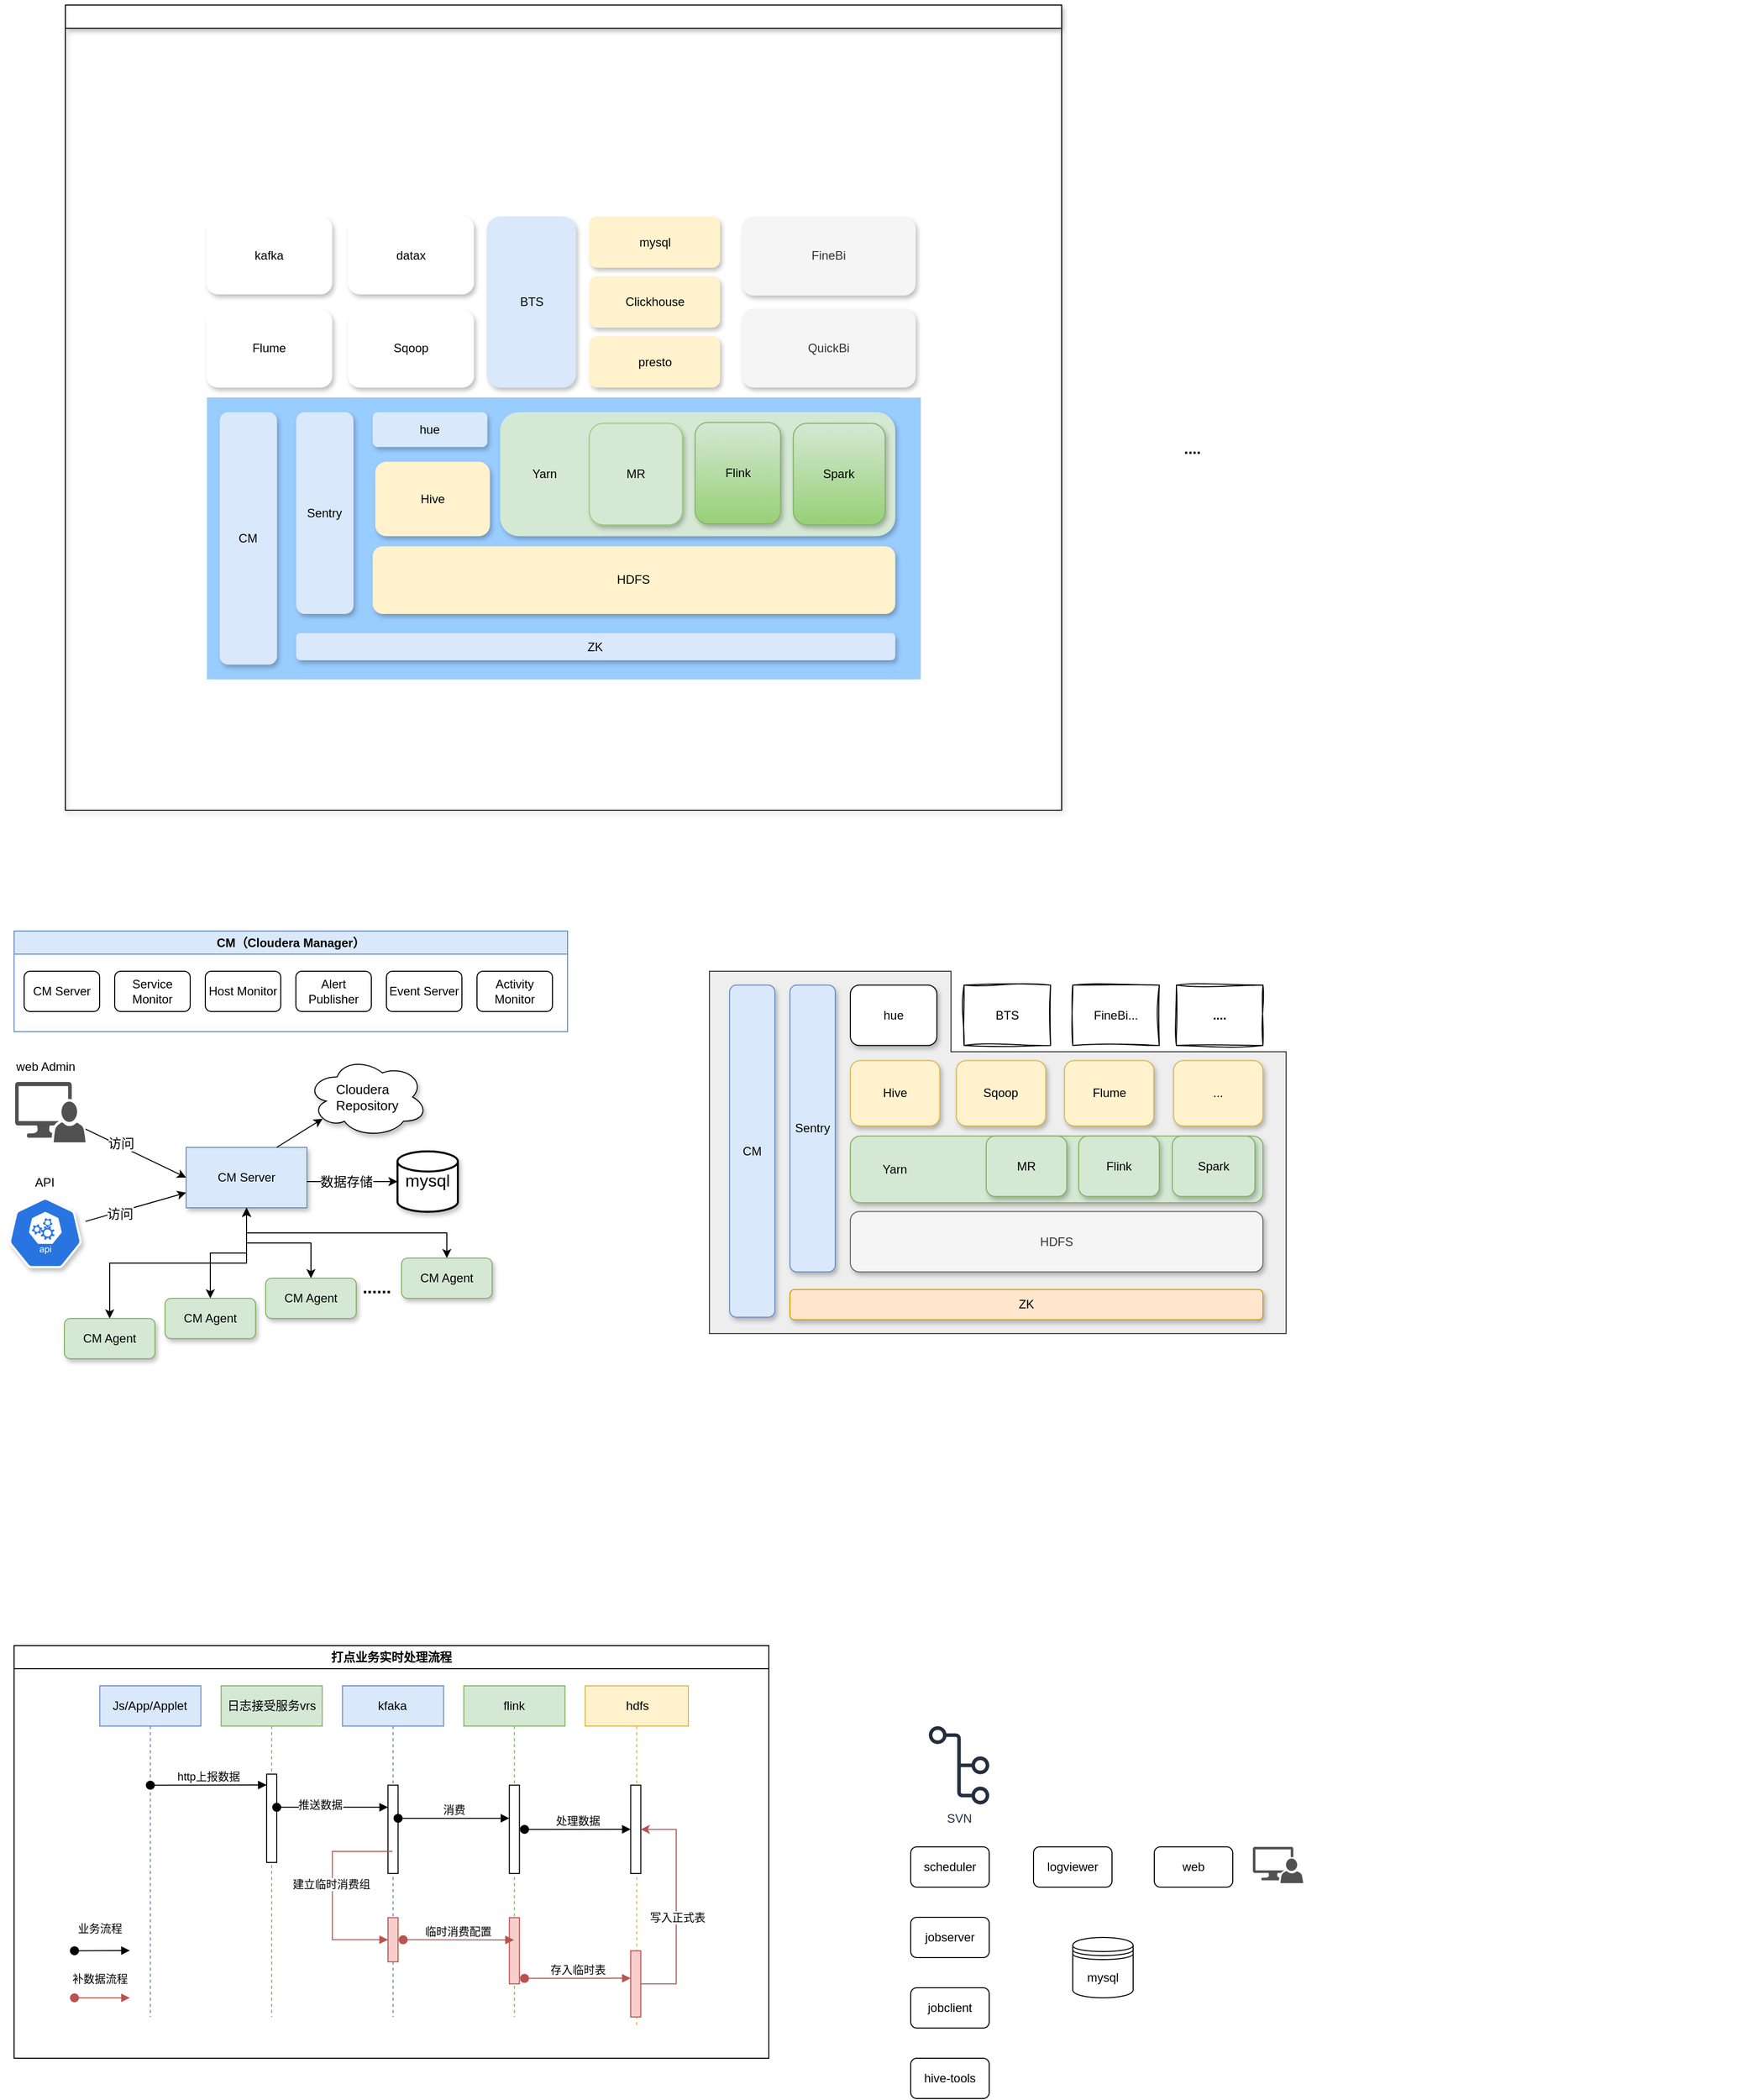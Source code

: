 <mxfile version="21.6.2" type="github">
  <diagram name="第 1 页" id="7sCevdrtHykGbMQd64Wu">
    <mxGraphModel dx="1434" dy="1933" grid="1" gridSize="10" guides="1" tooltips="1" connect="1" arrows="1" fold="1" page="1" pageScale="1" pageWidth="827" pageHeight="1169" math="0" shadow="0">
      <root>
        <mxCell id="0" />
        <mxCell id="1" parent="0" />
        <mxCell id="NV6ZSWicAysK0ckqMzMt-2" value="" style="group;fillColor=#ffffff;strokeColor=none;container=0;" vertex="1" connectable="0" parent="1">
          <mxGeometry x="1180" y="-80" width="670" height="429.75" as="geometry" />
        </mxCell>
        <mxCell id="nq0uSwo0KlABFsjxiqTN-38" value="" style="group" parent="1" connectable="0" vertex="1">
          <mxGeometry x="120" y="450" width="759" height="1120" as="geometry" />
        </mxCell>
        <mxCell id="LgYFPJW4wqwrd6ntm6W2-14" value="CM（Cloudera Manager）" style="swimlane;whiteSpace=wrap;html=1;fillColor=#dae8fc;strokeColor=#6c8ebf;glass=0;shadow=0;" parent="nq0uSwo0KlABFsjxiqTN-38" vertex="1">
          <mxGeometry x="9" width="550" height="100" as="geometry">
            <mxRectangle x="9" width="190" height="30" as="alternateBounds" />
          </mxGeometry>
        </mxCell>
        <mxCell id="LgYFPJW4wqwrd6ntm6W2-12" value="CM Server" style="rounded=1;whiteSpace=wrap;html=1;" parent="LgYFPJW4wqwrd6ntm6W2-14" vertex="1">
          <mxGeometry x="10" y="40" width="75" height="40" as="geometry" />
        </mxCell>
        <mxCell id="LgYFPJW4wqwrd6ntm6W2-10" value="Service Monitor" style="rounded=1;whiteSpace=wrap;html=1;" parent="LgYFPJW4wqwrd6ntm6W2-14" vertex="1">
          <mxGeometry x="100" y="40" width="75" height="40" as="geometry" />
        </mxCell>
        <mxCell id="LgYFPJW4wqwrd6ntm6W2-9" value="Host Monitor" style="rounded=1;whiteSpace=wrap;html=1;" parent="LgYFPJW4wqwrd6ntm6W2-14" vertex="1">
          <mxGeometry x="190" y="40" width="75" height="40" as="geometry" />
        </mxCell>
        <mxCell id="LgYFPJW4wqwrd6ntm6W2-7" value="Alert Publisher" style="rounded=1;whiteSpace=wrap;html=1;" parent="LgYFPJW4wqwrd6ntm6W2-14" vertex="1">
          <mxGeometry x="280" y="40" width="75" height="40" as="geometry" />
        </mxCell>
        <mxCell id="LgYFPJW4wqwrd6ntm6W2-8" value="Event Server" style="rounded=1;whiteSpace=wrap;html=1;" parent="LgYFPJW4wqwrd6ntm6W2-14" vertex="1">
          <mxGeometry x="370" y="40" width="75" height="40" as="geometry" />
        </mxCell>
        <mxCell id="LgYFPJW4wqwrd6ntm6W2-5" value="Activity Monitor" style="rounded=1;whiteSpace=wrap;html=1;" parent="LgYFPJW4wqwrd6ntm6W2-14" vertex="1">
          <mxGeometry x="460" y="40" width="75" height="40" as="geometry" />
        </mxCell>
        <mxCell id="nq0uSwo0KlABFsjxiqTN-1" value="CM Server" style="rounded=0;whiteSpace=wrap;html=1;shadow=1;sketch=0;fillColor=#dae8fc;strokeColor=#6c8ebf;" parent="nq0uSwo0KlABFsjxiqTN-38" vertex="1">
          <mxGeometry x="180" y="215" width="120" height="60" as="geometry" />
        </mxCell>
        <mxCell id="nq0uSwo0KlABFsjxiqTN-17" style="edgeStyle=elbowEdgeStyle;rounded=0;orthogonalLoop=1;jettySize=auto;html=1;entryX=0.5;entryY=1;entryDx=0;entryDy=0;fontFamily=Helvetica;fontSize=17;startArrow=classic;startFill=1;elbow=vertical;" parent="nq0uSwo0KlABFsjxiqTN-38" source="nq0uSwo0KlABFsjxiqTN-2" target="nq0uSwo0KlABFsjxiqTN-1" edge="1">
          <mxGeometry relative="1" as="geometry" />
        </mxCell>
        <mxCell id="nq0uSwo0KlABFsjxiqTN-2" value="CM Agent" style="rounded=1;whiteSpace=wrap;html=1;shadow=1;sketch=0;fillColor=#d5e8d4;strokeColor=#82b366;" parent="nq0uSwo0KlABFsjxiqTN-38" vertex="1">
          <mxGeometry x="59" y="385" width="90" height="40" as="geometry" />
        </mxCell>
        <mxCell id="nq0uSwo0KlABFsjxiqTN-7" value="" style="group" parent="nq0uSwo0KlABFsjxiqTN-38" connectable="0" vertex="1">
          <mxGeometry y="120" width="80" height="90" as="geometry" />
        </mxCell>
        <mxCell id="nq0uSwo0KlABFsjxiqTN-3" value="" style="sketch=0;pointerEvents=1;shadow=0;dashed=0;html=1;strokeColor=none;labelPosition=center;verticalLabelPosition=bottom;verticalAlign=top;align=center;fillColor=#515151;shape=mxgraph.mscae.system_center.admin_console;movable=1;resizable=1;rotatable=1;deletable=1;editable=1;connectable=1;" parent="nq0uSwo0KlABFsjxiqTN-7" vertex="1">
          <mxGeometry x="10" y="30" width="70" height="60" as="geometry" />
        </mxCell>
        <mxCell id="nq0uSwo0KlABFsjxiqTN-4" value="web Admin" style="text;html=1;align=center;verticalAlign=middle;resizable=1;points=[];autosize=1;strokeColor=none;fillColor=none;movable=1;rotatable=1;deletable=1;editable=1;connectable=1;" parent="nq0uSwo0KlABFsjxiqTN-7" vertex="1">
          <mxGeometry width="80" height="30" as="geometry" />
        </mxCell>
        <mxCell id="nq0uSwo0KlABFsjxiqTN-8" value="" style="group" parent="nq0uSwo0KlABFsjxiqTN-38" connectable="0" vertex="1">
          <mxGeometry y="235" width="80" height="100" as="geometry" />
        </mxCell>
        <mxCell id="nq0uSwo0KlABFsjxiqTN-5" value="" style="sketch=0;html=1;dashed=0;whitespace=wrap;fillColor=#2875E2;strokeColor=#ffffff;points=[[0.005,0.63,0],[0.1,0.2,0],[0.9,0.2,0],[0.5,0,0],[0.995,0.63,0],[0.72,0.99,0],[0.5,1,0],[0.28,0.99,0]];verticalLabelPosition=bottom;align=center;verticalAlign=top;shape=mxgraph.kubernetes.icon;prIcon=api;shadow=1;" parent="nq0uSwo0KlABFsjxiqTN-8" vertex="1">
          <mxGeometry y="30" width="80" height="70" as="geometry" />
        </mxCell>
        <mxCell id="nq0uSwo0KlABFsjxiqTN-6" value="API" style="text;html=1;align=center;verticalAlign=middle;resizable=0;points=[];autosize=1;strokeColor=none;fillColor=none;" parent="nq0uSwo0KlABFsjxiqTN-8" vertex="1">
          <mxGeometry x="19" width="40" height="30" as="geometry" />
        </mxCell>
        <mxCell id="nq0uSwo0KlABFsjxiqTN-9" style="rounded=0;orthogonalLoop=1;jettySize=auto;html=1;entryX=0;entryY=0.5;entryDx=0;entryDy=0;" parent="nq0uSwo0KlABFsjxiqTN-38" source="nq0uSwo0KlABFsjxiqTN-3" target="nq0uSwo0KlABFsjxiqTN-1" edge="1">
          <mxGeometry relative="1" as="geometry" />
        </mxCell>
        <mxCell id="nq0uSwo0KlABFsjxiqTN-29" value="访问" style="edgeLabel;html=1;align=center;verticalAlign=middle;resizable=0;points=[];fontSize=13;fontFamily=Helvetica;" parent="nq0uSwo0KlABFsjxiqTN-9" connectable="0" vertex="1">
          <mxGeometry x="-0.321" y="2" relative="1" as="geometry">
            <mxPoint y="-1" as="offset" />
          </mxGeometry>
        </mxCell>
        <mxCell id="nq0uSwo0KlABFsjxiqTN-11" style="edgeStyle=none;rounded=0;orthogonalLoop=1;jettySize=auto;html=1;entryX=0;entryY=0.75;entryDx=0;entryDy=0;" parent="nq0uSwo0KlABFsjxiqTN-38" source="nq0uSwo0KlABFsjxiqTN-5" target="nq0uSwo0KlABFsjxiqTN-1" edge="1">
          <mxGeometry relative="1" as="geometry" />
        </mxCell>
        <mxCell id="nq0uSwo0KlABFsjxiqTN-30" value="访问" style="edgeLabel;html=1;align=center;verticalAlign=middle;resizable=0;points=[];fontSize=13;fontFamily=Helvetica;" parent="nq0uSwo0KlABFsjxiqTN-11" connectable="0" vertex="1">
          <mxGeometry x="-0.331" y="-2" relative="1" as="geometry">
            <mxPoint as="offset" />
          </mxGeometry>
        </mxCell>
        <mxCell id="nq0uSwo0KlABFsjxiqTN-22" style="edgeStyle=elbowEdgeStyle;rounded=0;orthogonalLoop=1;jettySize=auto;elbow=vertical;html=1;fontFamily=Helvetica;fontSize=17;startArrow=classic;startFill=1;" parent="nq0uSwo0KlABFsjxiqTN-38" source="nq0uSwo0KlABFsjxiqTN-12" target="nq0uSwo0KlABFsjxiqTN-1" edge="1">
          <mxGeometry relative="1" as="geometry" />
        </mxCell>
        <mxCell id="nq0uSwo0KlABFsjxiqTN-12" value="CM Agent" style="rounded=1;whiteSpace=wrap;html=1;shadow=1;sketch=0;fillColor=#d5e8d4;strokeColor=#82b366;" parent="nq0uSwo0KlABFsjxiqTN-38" vertex="1">
          <mxGeometry x="259" y="345" width="90" height="40" as="geometry" />
        </mxCell>
        <mxCell id="nq0uSwo0KlABFsjxiqTN-21" style="edgeStyle=elbowEdgeStyle;rounded=0;orthogonalLoop=1;jettySize=auto;elbow=vertical;html=1;entryX=0.5;entryY=1;entryDx=0;entryDy=0;fontFamily=Helvetica;fontSize=17;startArrow=classic;startFill=1;" parent="nq0uSwo0KlABFsjxiqTN-38" source="nq0uSwo0KlABFsjxiqTN-13" target="nq0uSwo0KlABFsjxiqTN-1" edge="1">
          <mxGeometry relative="1" as="geometry" />
        </mxCell>
        <mxCell id="nq0uSwo0KlABFsjxiqTN-13" value="CM Agent" style="rounded=1;whiteSpace=wrap;html=1;shadow=1;sketch=0;fillColor=#d5e8d4;strokeColor=#82b366;" parent="nq0uSwo0KlABFsjxiqTN-38" vertex="1">
          <mxGeometry x="159" y="365" width="90" height="40" as="geometry" />
        </mxCell>
        <mxCell id="nq0uSwo0KlABFsjxiqTN-24" style="edgeStyle=elbowEdgeStyle;rounded=0;orthogonalLoop=1;jettySize=auto;elbow=vertical;html=1;fontFamily=Helvetica;fontSize=17;startArrow=classic;startFill=1;" parent="nq0uSwo0KlABFsjxiqTN-38" source="nq0uSwo0KlABFsjxiqTN-14" target="nq0uSwo0KlABFsjxiqTN-1" edge="1">
          <mxGeometry relative="1" as="geometry" />
        </mxCell>
        <mxCell id="nq0uSwo0KlABFsjxiqTN-14" value="CM Agent" style="rounded=1;whiteSpace=wrap;html=1;shadow=1;sketch=0;fillColor=#d5e8d4;strokeColor=#82b366;" parent="nq0uSwo0KlABFsjxiqTN-38" vertex="1">
          <mxGeometry x="394" y="325" width="90" height="40" as="geometry" />
        </mxCell>
        <mxCell id="nq0uSwo0KlABFsjxiqTN-16" value="......" style="text;html=1;align=center;verticalAlign=middle;resizable=0;points=[];autosize=1;strokeColor=none;fillColor=none;fontStyle=1;fontFamily=Helvetica;fontSize=17;" parent="nq0uSwo0KlABFsjxiqTN-38" vertex="1">
          <mxGeometry x="344" y="340" width="50" height="30" as="geometry" />
        </mxCell>
        <mxCell id="nq0uSwo0KlABFsjxiqTN-25" value="mysql" style="strokeWidth=2;html=1;shape=mxgraph.flowchart.database;whiteSpace=wrap;shadow=1;sketch=0;fontFamily=Helvetica;fontSize=17;" parent="nq0uSwo0KlABFsjxiqTN-38" vertex="1">
          <mxGeometry x="390" y="219" width="60" height="60" as="geometry" />
        </mxCell>
        <mxCell id="nq0uSwo0KlABFsjxiqTN-26" style="edgeStyle=elbowEdgeStyle;rounded=0;orthogonalLoop=1;jettySize=auto;elbow=vertical;html=1;entryX=0;entryY=0.5;entryDx=0;entryDy=0;entryPerimeter=0;fontFamily=Helvetica;fontSize=17;startArrow=none;startFill=0;" parent="nq0uSwo0KlABFsjxiqTN-38" source="nq0uSwo0KlABFsjxiqTN-1" target="nq0uSwo0KlABFsjxiqTN-25" edge="1">
          <mxGeometry relative="1" as="geometry" />
        </mxCell>
        <mxCell id="nq0uSwo0KlABFsjxiqTN-31" value="数据存储" style="edgeLabel;html=1;align=center;verticalAlign=middle;resizable=0;points=[];fontSize=13;fontFamily=Helvetica;" parent="nq0uSwo0KlABFsjxiqTN-26" connectable="0" vertex="1">
          <mxGeometry x="-0.267" relative="1" as="geometry">
            <mxPoint x="6" as="offset" />
          </mxGeometry>
        </mxCell>
        <mxCell id="nq0uSwo0KlABFsjxiqTN-33" value="&lt;div style=&quot;text-align: start;&quot;&gt;Cloudera&lt;/div&gt;&lt;div style=&quot;text-align: start;&quot;&gt;Repository&lt;/div&gt;" style="ellipse;shape=cloud;whiteSpace=wrap;html=1;shadow=1;sketch=0;fontFamily=Helvetica;fontSize=13;" parent="nq0uSwo0KlABFsjxiqTN-38" vertex="1">
          <mxGeometry x="300" y="125" width="120" height="80" as="geometry" />
        </mxCell>
        <mxCell id="nq0uSwo0KlABFsjxiqTN-37" style="edgeStyle=none;rounded=0;orthogonalLoop=1;jettySize=auto;html=1;exitX=0.75;exitY=0;exitDx=0;exitDy=0;entryX=0.13;entryY=0.77;entryDx=0;entryDy=0;entryPerimeter=0;fontFamily=Helvetica;fontSize=13;startArrow=none;startFill=0;elbow=vertical;" parent="nq0uSwo0KlABFsjxiqTN-38" source="nq0uSwo0KlABFsjxiqTN-1" target="nq0uSwo0KlABFsjxiqTN-33" edge="1">
          <mxGeometry relative="1" as="geometry" />
        </mxCell>
        <mxCell id="LgYFPJW4wqwrd6ntm6W2-95" value="打点业务实时处理流程" style="swimlane;whiteSpace=wrap;html=1;" parent="nq0uSwo0KlABFsjxiqTN-38" vertex="1">
          <mxGeometry x="9" y="710" width="750" height="410" as="geometry">
            <mxRectangle x="150" y="1640" width="160" height="30" as="alternateBounds" />
          </mxGeometry>
        </mxCell>
        <mxCell id="LgYFPJW4wqwrd6ntm6W2-93" value="" style="group" parent="LgYFPJW4wqwrd6ntm6W2-95" vertex="1" connectable="0">
          <mxGeometry x="85.147" y="40" width="584.853" height="340" as="geometry" />
        </mxCell>
        <mxCell id="LgYFPJW4wqwrd6ntm6W2-61" value="Js/App/Applet" style="shape=umlLifeline;perimeter=lifelinePerimeter;whiteSpace=wrap;html=1;container=1;dropTarget=0;collapsible=0;recursiveResize=0;outlineConnect=0;portConstraint=eastwest;newEdgeStyle={&quot;edgeStyle&quot;:&quot;elbowEdgeStyle&quot;,&quot;elbow&quot;:&quot;vertical&quot;,&quot;curved&quot;:0,&quot;rounded&quot;:0};fillColor=#dae8fc;strokeColor=#6c8ebf;" parent="LgYFPJW4wqwrd6ntm6W2-93" vertex="1">
          <mxGeometry width="100.49" height="329.032" as="geometry" />
        </mxCell>
        <mxCell id="LgYFPJW4wqwrd6ntm6W2-62" value="日志接受服务vrs" style="shape=umlLifeline;perimeter=lifelinePerimeter;whiteSpace=wrap;html=1;container=1;dropTarget=0;collapsible=0;recursiveResize=0;outlineConnect=0;portConstraint=eastwest;newEdgeStyle={&quot;edgeStyle&quot;:&quot;elbowEdgeStyle&quot;,&quot;elbow&quot;:&quot;vertical&quot;,&quot;curved&quot;:0,&quot;rounded&quot;:0};fillColor=#d5e8d4;strokeColor=#82b366;" parent="LgYFPJW4wqwrd6ntm6W2-93" vertex="1">
          <mxGeometry x="120.588" width="100.49" height="329.032" as="geometry" />
        </mxCell>
        <mxCell id="LgYFPJW4wqwrd6ntm6W2-66" value="" style="html=1;points=[];perimeter=orthogonalPerimeter;outlineConnect=0;targetShapes=umlLifeline;portConstraint=eastwest;newEdgeStyle={&quot;edgeStyle&quot;:&quot;elbowEdgeStyle&quot;,&quot;elbow&quot;:&quot;vertical&quot;,&quot;curved&quot;:0,&quot;rounded&quot;:0};" parent="LgYFPJW4wqwrd6ntm6W2-62" vertex="1">
          <mxGeometry x="45.221" y="87.742" width="10.049" height="87.742" as="geometry" />
        </mxCell>
        <mxCell id="LgYFPJW4wqwrd6ntm6W2-63" value="kfaka" style="shape=umlLifeline;perimeter=lifelinePerimeter;whiteSpace=wrap;html=1;container=1;dropTarget=0;collapsible=0;recursiveResize=0;outlineConnect=0;portConstraint=eastwest;newEdgeStyle={&quot;edgeStyle&quot;:&quot;elbowEdgeStyle&quot;,&quot;elbow&quot;:&quot;vertical&quot;,&quot;curved&quot;:0,&quot;rounded&quot;:0};fillColor=#dae8fc;strokeColor=#6c8ebf;" parent="LgYFPJW4wqwrd6ntm6W2-93" vertex="1">
          <mxGeometry x="241.176" width="100.49" height="329.032" as="geometry" />
        </mxCell>
        <mxCell id="LgYFPJW4wqwrd6ntm6W2-68" value="" style="html=1;points=[];perimeter=orthogonalPerimeter;outlineConnect=0;targetShapes=umlLifeline;portConstraint=eastwest;newEdgeStyle={&quot;edgeStyle&quot;:&quot;elbowEdgeStyle&quot;,&quot;elbow&quot;:&quot;vertical&quot;,&quot;curved&quot;:0,&quot;rounded&quot;:0};" parent="LgYFPJW4wqwrd6ntm6W2-63" vertex="1">
          <mxGeometry x="45.221" y="98.71" width="10.049" height="87.742" as="geometry" />
        </mxCell>
        <mxCell id="LgYFPJW4wqwrd6ntm6W2-77" value="" style="html=1;points=[];perimeter=orthogonalPerimeter;outlineConnect=0;targetShapes=umlLifeline;portConstraint=eastwest;newEdgeStyle={&quot;edgeStyle&quot;:&quot;elbowEdgeStyle&quot;,&quot;elbow&quot;:&quot;vertical&quot;,&quot;curved&quot;:0,&quot;rounded&quot;:0};fillColor=#f8cecc;strokeColor=#b85450;" parent="LgYFPJW4wqwrd6ntm6W2-63" vertex="1">
          <mxGeometry x="45.221" y="230.323" width="10.049" height="43.871" as="geometry" />
        </mxCell>
        <mxCell id="LgYFPJW4wqwrd6ntm6W2-78" value="" style="html=1;align=left;spacingLeft=2;endArrow=block;rounded=0;edgeStyle=orthogonalEdgeStyle;curved=0;rounded=0;fillColor=#f8cecc;strokeColor=#b85450;" parent="LgYFPJW4wqwrd6ntm6W2-63" source="LgYFPJW4wqwrd6ntm6W2-63" target="LgYFPJW4wqwrd6ntm6W2-77" edge="1">
          <mxGeometry relative="1" as="geometry">
            <mxPoint x="50.245" y="208.387" as="sourcePoint" />
            <Array as="points">
              <mxPoint x="-10.049" y="164.516" />
              <mxPoint x="-10.049" y="252.258" />
            </Array>
          </mxGeometry>
        </mxCell>
        <mxCell id="LgYFPJW4wqwrd6ntm6W2-79" value="建立临时消费组" style="edgeLabel;html=1;align=center;verticalAlign=middle;resizable=0;points=[];" parent="LgYFPJW4wqwrd6ntm6W2-78" vertex="1" connectable="0">
          <mxGeometry x="-0.086" y="-2" relative="1" as="geometry">
            <mxPoint as="offset" />
          </mxGeometry>
        </mxCell>
        <mxCell id="LgYFPJW4wqwrd6ntm6W2-64" value="flink" style="shape=umlLifeline;perimeter=lifelinePerimeter;whiteSpace=wrap;html=1;container=1;dropTarget=0;collapsible=0;recursiveResize=0;outlineConnect=0;portConstraint=eastwest;newEdgeStyle={&quot;edgeStyle&quot;:&quot;elbowEdgeStyle&quot;,&quot;elbow&quot;:&quot;vertical&quot;,&quot;curved&quot;:0,&quot;rounded&quot;:0};fillColor=#d5e8d4;strokeColor=#82b366;" parent="LgYFPJW4wqwrd6ntm6W2-93" vertex="1">
          <mxGeometry x="361.765" width="100.49" height="329.032" as="geometry" />
        </mxCell>
        <mxCell id="LgYFPJW4wqwrd6ntm6W2-70" value="" style="html=1;points=[];perimeter=orthogonalPerimeter;outlineConnect=0;targetShapes=umlLifeline;portConstraint=eastwest;newEdgeStyle={&quot;edgeStyle&quot;:&quot;elbowEdgeStyle&quot;,&quot;elbow&quot;:&quot;vertical&quot;,&quot;curved&quot;:0,&quot;rounded&quot;:0};" parent="LgYFPJW4wqwrd6ntm6W2-64" vertex="1">
          <mxGeometry x="45.221" y="98.71" width="10.049" height="87.742" as="geometry" />
        </mxCell>
        <mxCell id="LgYFPJW4wqwrd6ntm6W2-72" value="" style="html=1;points=[];perimeter=orthogonalPerimeter;outlineConnect=0;targetShapes=umlLifeline;portConstraint=eastwest;newEdgeStyle={&quot;edgeStyle&quot;:&quot;elbowEdgeStyle&quot;,&quot;elbow&quot;:&quot;vertical&quot;,&quot;curved&quot;:0,&quot;rounded&quot;:0};fillColor=#f8cecc;strokeColor=#b85450;" parent="LgYFPJW4wqwrd6ntm6W2-64" vertex="1">
          <mxGeometry x="45.221" y="230.323" width="10.049" height="65.806" as="geometry" />
        </mxCell>
        <mxCell id="LgYFPJW4wqwrd6ntm6W2-65" value="hdfs" style="shape=umlLifeline;perimeter=lifelinePerimeter;whiteSpace=wrap;html=1;container=1;dropTarget=0;collapsible=0;recursiveResize=0;outlineConnect=0;portConstraint=eastwest;newEdgeStyle={&quot;edgeStyle&quot;:&quot;elbowEdgeStyle&quot;,&quot;elbow&quot;:&quot;vertical&quot;,&quot;curved&quot;:0,&quot;rounded&quot;:0};fillColor=#fff2cc;strokeColor=#d6b656;" parent="LgYFPJW4wqwrd6ntm6W2-93" vertex="1">
          <mxGeometry x="482.353" width="102.5" height="340" as="geometry" />
        </mxCell>
        <mxCell id="LgYFPJW4wqwrd6ntm6W2-74" value="" style="html=1;points=[];perimeter=orthogonalPerimeter;outlineConnect=0;targetShapes=umlLifeline;portConstraint=eastwest;newEdgeStyle={&quot;edgeStyle&quot;:&quot;elbowEdgeStyle&quot;,&quot;elbow&quot;:&quot;vertical&quot;,&quot;curved&quot;:0,&quot;rounded&quot;:0};" parent="LgYFPJW4wqwrd6ntm6W2-65" vertex="1">
          <mxGeometry x="45.221" y="98.71" width="10.049" height="87.742" as="geometry" />
        </mxCell>
        <mxCell id="LgYFPJW4wqwrd6ntm6W2-86" style="edgeStyle=elbowEdgeStyle;rounded=0;orthogonalLoop=1;jettySize=auto;html=1;fillColor=#f8cecc;strokeColor=#b85450;" parent="LgYFPJW4wqwrd6ntm6W2-65" source="LgYFPJW4wqwrd6ntm6W2-81" target="LgYFPJW4wqwrd6ntm6W2-74" edge="1">
          <mxGeometry relative="1" as="geometry">
            <mxPoint x="140.686" y="263.226" as="targetPoint" />
            <Array as="points">
              <mxPoint x="90.441" y="224.839" />
            </Array>
          </mxGeometry>
        </mxCell>
        <mxCell id="LgYFPJW4wqwrd6ntm6W2-87" value="写入正式表" style="edgeLabel;html=1;align=center;verticalAlign=middle;resizable=0;points=[];" parent="LgYFPJW4wqwrd6ntm6W2-86" vertex="1" connectable="0">
          <mxGeometry x="-0.093" y="-1" relative="1" as="geometry">
            <mxPoint as="offset" />
          </mxGeometry>
        </mxCell>
        <mxCell id="LgYFPJW4wqwrd6ntm6W2-81" value="" style="html=1;points=[];perimeter=orthogonalPerimeter;outlineConnect=0;targetShapes=umlLifeline;portConstraint=eastwest;newEdgeStyle={&quot;edgeStyle&quot;:&quot;elbowEdgeStyle&quot;,&quot;elbow&quot;:&quot;vertical&quot;,&quot;curved&quot;:0,&quot;rounded&quot;:0};fillColor=#f8cecc;strokeColor=#b85450;" parent="LgYFPJW4wqwrd6ntm6W2-65" vertex="1">
          <mxGeometry x="45.221" y="263.226" width="10.049" height="65.806" as="geometry" />
        </mxCell>
        <mxCell id="LgYFPJW4wqwrd6ntm6W2-67" value="http上报数据" style="html=1;verticalAlign=bottom;startArrow=oval;endArrow=block;startSize=8;edgeStyle=elbowEdgeStyle;elbow=vertical;curved=0;rounded=0;" parent="LgYFPJW4wqwrd6ntm6W2-93" target="LgYFPJW4wqwrd6ntm6W2-66" edge="1">
          <mxGeometry relative="1" as="geometry">
            <mxPoint x="50.245" y="98.71" as="sourcePoint" />
          </mxGeometry>
        </mxCell>
        <mxCell id="LgYFPJW4wqwrd6ntm6W2-69" value="" style="html=1;verticalAlign=bottom;startArrow=oval;endArrow=block;startSize=8;edgeStyle=elbowEdgeStyle;elbow=vertical;curved=0;rounded=0;" parent="LgYFPJW4wqwrd6ntm6W2-93" source="LgYFPJW4wqwrd6ntm6W2-66" target="LgYFPJW4wqwrd6ntm6W2-68" edge="1">
          <mxGeometry relative="1" as="geometry">
            <mxPoint x="189.926" y="131.613" as="sourcePoint" />
            <Array as="points">
              <mxPoint x="190.931" y="120.645" />
            </Array>
          </mxGeometry>
        </mxCell>
        <mxCell id="LgYFPJW4wqwrd6ntm6W2-76" value="推送数据" style="edgeLabel;html=1;align=center;verticalAlign=middle;resizable=0;points=[];" parent="LgYFPJW4wqwrd6ntm6W2-69" vertex="1" connectable="0">
          <mxGeometry x="-0.218" y="3" relative="1" as="geometry">
            <mxPoint as="offset" />
          </mxGeometry>
        </mxCell>
        <mxCell id="LgYFPJW4wqwrd6ntm6W2-71" value="消费" style="html=1;verticalAlign=bottom;startArrow=oval;endArrow=block;startSize=8;edgeStyle=elbowEdgeStyle;elbow=vertical;curved=0;rounded=0;" parent="LgYFPJW4wqwrd6ntm6W2-93" source="LgYFPJW4wqwrd6ntm6W2-68" target="LgYFPJW4wqwrd6ntm6W2-70" edge="1">
          <mxGeometry relative="1" as="geometry">
            <mxPoint x="311.52" y="197.419" as="sourcePoint" />
            <Array as="points">
              <mxPoint x="331.618" y="131.613" />
              <mxPoint x="311.52" y="131.613" />
              <mxPoint x="311.52" y="142.581" />
              <mxPoint x="331.618" y="131.613" />
              <mxPoint x="321.569" y="142.581" />
              <mxPoint x="301.471" y="197.419" />
            </Array>
          </mxGeometry>
        </mxCell>
        <mxCell id="LgYFPJW4wqwrd6ntm6W2-75" value="处理数据" style="html=1;verticalAlign=bottom;startArrow=oval;endArrow=block;startSize=8;edgeStyle=elbowEdgeStyle;elbow=vertical;curved=0;rounded=0;" parent="LgYFPJW4wqwrd6ntm6W2-93" target="LgYFPJW4wqwrd6ntm6W2-74" edge="1">
          <mxGeometry relative="1" as="geometry">
            <mxPoint x="422.059" y="142.581" as="sourcePoint" />
          </mxGeometry>
        </mxCell>
        <mxCell id="LgYFPJW4wqwrd6ntm6W2-80" value="临时消费配置" style="html=1;verticalAlign=bottom;startArrow=oval;startFill=1;endArrow=block;startSize=8;edgeStyle=elbowEdgeStyle;elbow=vertical;curved=0;rounded=0;fillColor=#f8cecc;strokeColor=#b85450;" parent="LgYFPJW4wqwrd6ntm6W2-93" target="LgYFPJW4wqwrd6ntm6W2-64" edge="1">
          <mxGeometry width="60" relative="1" as="geometry">
            <mxPoint x="301.471" y="252.258" as="sourcePoint" />
            <mxPoint x="361.765" y="252.258" as="targetPoint" />
          </mxGeometry>
        </mxCell>
        <mxCell id="LgYFPJW4wqwrd6ntm6W2-82" value="存入临时表" style="html=1;verticalAlign=bottom;startArrow=oval;endArrow=block;startSize=8;edgeStyle=elbowEdgeStyle;elbow=vertical;curved=0;rounded=0;fillColor=#f8cecc;strokeColor=#b85450;" parent="LgYFPJW4wqwrd6ntm6W2-93" target="LgYFPJW4wqwrd6ntm6W2-81" edge="1">
          <mxGeometry relative="1" as="geometry">
            <mxPoint x="422.059" y="290.645" as="sourcePoint" />
          </mxGeometry>
        </mxCell>
        <mxCell id="LgYFPJW4wqwrd6ntm6W2-109" value="" style="group" parent="LgYFPJW4wqwrd6ntm6W2-95" vertex="1" connectable="0">
          <mxGeometry x="60" y="303" width="55" height="47" as="geometry" />
        </mxCell>
        <mxCell id="LgYFPJW4wqwrd6ntm6W2-88" value="业务流程" style="html=1;verticalAlign=bottom;startArrow=oval;startFill=1;endArrow=block;startSize=8;edgeStyle=elbowEdgeStyle;elbow=vertical;curved=0;rounded=0;" parent="LgYFPJW4wqwrd6ntm6W2-109" edge="1">
          <mxGeometry x="-0.071" y="13" width="60" relative="1" as="geometry">
            <mxPoint y="0.226" as="sourcePoint" />
            <mxPoint x="55" as="targetPoint" />
            <mxPoint as="offset" />
          </mxGeometry>
        </mxCell>
        <mxCell id="LgYFPJW4wqwrd6ntm6W2-90" value="补数据流程" style="html=1;verticalAlign=bottom;startArrow=oval;startFill=1;endArrow=block;startSize=8;edgeStyle=elbowEdgeStyle;elbow=vertical;curved=0;rounded=0;fillColor=#f8cecc;strokeColor=#b85450;" parent="LgYFPJW4wqwrd6ntm6W2-109" edge="1">
          <mxGeometry x="-0.091" y="10" width="60" relative="1" as="geometry">
            <mxPoint y="47" as="sourcePoint" />
            <mxPoint x="55" y="47" as="targetPoint" />
            <Array as="points">
              <mxPoint x="28" y="47" />
            </Array>
            <mxPoint as="offset" />
          </mxGeometry>
        </mxCell>
        <mxCell id="LgYFPJW4wqwrd6ntm6W2-110" value="" style="group" parent="1" vertex="1" connectable="0">
          <mxGeometry x="820" y="490" width="573" height="360" as="geometry" />
        </mxCell>
        <mxCell id="nq0uSwo0KlABFsjxiqTN-62" value="" style="shape=corner;whiteSpace=wrap;html=1;rounded=0;shadow=0;glass=0;sketch=0;fontFamily=Helvetica;fontSize=13;dx=280;dy=240;direction=north;fillColor=#eeeeee;strokeColor=#36393d;" parent="LgYFPJW4wqwrd6ntm6W2-110" vertex="1">
          <mxGeometry width="573" height="360" as="geometry" />
        </mxCell>
        <mxCell id="LgYFPJW4wqwrd6ntm6W2-38" value="HDFS" style="rounded=1;whiteSpace=wrap;html=1;fillColor=#f5f5f5;strokeColor=#666666;fontColor=#333333;sketch=0;curveFitting=1;jiggle=2;shadow=1;glass=0;" parent="LgYFPJW4wqwrd6ntm6W2-110" vertex="1">
          <mxGeometry x="140" y="238.75" width="410" height="60" as="geometry" />
        </mxCell>
        <mxCell id="LgYFPJW4wqwrd6ntm6W2-45" value="ZK" style="rounded=1;whiteSpace=wrap;html=1;fillColor=#ffe6cc;strokeColor=#d79b00;sketch=0;curveFitting=1;jiggle=2;shadow=1;glass=0;" parent="LgYFPJW4wqwrd6ntm6W2-110" vertex="1">
          <mxGeometry x="80" y="316.25" width="470" height="30" as="geometry" />
        </mxCell>
        <mxCell id="nq0uSwo0KlABFsjxiqTN-78" value="hue" style="rounded=1;whiteSpace=wrap;html=1;sketch=0;curveFitting=1;jiggle=2;shadow=1;glass=0;" parent="LgYFPJW4wqwrd6ntm6W2-110" vertex="1">
          <mxGeometry x="140" y="13.75" width="86" height="60" as="geometry" />
        </mxCell>
        <mxCell id="nq0uSwo0KlABFsjxiqTN-79" value="Sentry" style="rounded=1;whiteSpace=wrap;html=1;fillColor=#dae8fc;strokeColor=#6c8ebf;sketch=0;curveFitting=1;jiggle=2;shadow=1;glass=0;" parent="LgYFPJW4wqwrd6ntm6W2-110" vertex="1">
          <mxGeometry x="80" y="13.75" width="45" height="285" as="geometry" />
        </mxCell>
        <mxCell id="nq0uSwo0KlABFsjxiqTN-80" value="CM" style="rounded=1;whiteSpace=wrap;html=1;fillColor=#dae8fc;strokeColor=#6c8ebf;sketch=0;curveFitting=1;jiggle=2;shadow=1;glass=0;" parent="LgYFPJW4wqwrd6ntm6W2-110" vertex="1">
          <mxGeometry x="20" y="13.75" width="45" height="330" as="geometry" />
        </mxCell>
        <mxCell id="nq0uSwo0KlABFsjxiqTN-91" value="" style="group" parent="LgYFPJW4wqwrd6ntm6W2-110" connectable="0" vertex="1">
          <mxGeometry x="140" y="88.75" width="410" height="65" as="geometry" />
        </mxCell>
        <mxCell id="nq0uSwo0KlABFsjxiqTN-86" value="Sqoop" style="rounded=1;whiteSpace=wrap;html=1;sketch=0;curveFitting=1;jiggle=2;shadow=1;glass=0;fillColor=#fff2cc;strokeColor=#d6b656;" parent="nq0uSwo0KlABFsjxiqTN-91" vertex="1">
          <mxGeometry x="105.34" width="88.816" height="65" as="geometry" />
        </mxCell>
        <mxCell id="nq0uSwo0KlABFsjxiqTN-87" value="Flume" style="rounded=1;whiteSpace=wrap;html=1;sketch=0;curveFitting=1;jiggle=2;shadow=1;glass=0;fillColor=#fff2cc;strokeColor=#d6b656;" parent="nq0uSwo0KlABFsjxiqTN-91" vertex="1">
          <mxGeometry x="212.746" width="88.816" height="65" as="geometry" />
        </mxCell>
        <mxCell id="nq0uSwo0KlABFsjxiqTN-88" value="..." style="rounded=1;whiteSpace=wrap;html=1;sketch=0;curveFitting=1;jiggle=2;shadow=1;glass=0;fillColor=#fff2cc;strokeColor=#d6b656;" parent="nq0uSwo0KlABFsjxiqTN-91" vertex="1">
          <mxGeometry x="321.18" width="88.82" height="65" as="geometry" />
        </mxCell>
        <mxCell id="nq0uSwo0KlABFsjxiqTN-89" value="Hive" style="rounded=1;whiteSpace=wrap;html=1;sketch=0;curveFitting=1;jiggle=2;shadow=1;glass=0;fillColor=#fff2cc;strokeColor=#d6b656;" parent="nq0uSwo0KlABFsjxiqTN-91" vertex="1">
          <mxGeometry width="88.816" height="65" as="geometry" />
        </mxCell>
        <mxCell id="nq0uSwo0KlABFsjxiqTN-43" value="BTS" style="rounded=0;whiteSpace=wrap;html=1;sketch=1;curveFitting=1;jiggle=2;shadow=0;glass=0;" parent="LgYFPJW4wqwrd6ntm6W2-110" vertex="1">
          <mxGeometry x="253" y="13.75" width="86" height="60" as="geometry" />
        </mxCell>
        <mxCell id="nq0uSwo0KlABFsjxiqTN-46" value="FineBi..." style="rounded=0;whiteSpace=wrap;html=1;sketch=1;curveFitting=1;jiggle=2;shadow=0;glass=0;" parent="LgYFPJW4wqwrd6ntm6W2-110" vertex="1">
          <mxGeometry x="361" y="13.75" width="86" height="60" as="geometry" />
        </mxCell>
        <mxCell id="e_tR1CoyMeBt5nwSxrd--13" value="" style="group" parent="LgYFPJW4wqwrd6ntm6W2-110" vertex="1" connectable="0">
          <mxGeometry x="140" y="163.75" width="410" height="66.25" as="geometry" />
        </mxCell>
        <mxCell id="nq0uSwo0KlABFsjxiqTN-82" value="&amp;nbsp; &amp;nbsp; &amp;nbsp; &amp;nbsp; &amp;nbsp;Yarn" style="rounded=1;whiteSpace=wrap;html=1;fillColor=#d5e8d4;strokeColor=#82b366;sketch=0;curveFitting=1;jiggle=2;shadow=1;glass=0;align=left;" parent="e_tR1CoyMeBt5nwSxrd--13" vertex="1">
          <mxGeometry width="410" height="66.25" as="geometry" />
        </mxCell>
        <mxCell id="nq0uSwo0KlABFsjxiqTN-83" value="MR" style="rounded=1;whiteSpace=wrap;html=1;fillColor=#d5e8d4;strokeColor=#82b366;sketch=0;curveFitting=1;jiggle=2;shadow=1;glass=0;" parent="e_tR1CoyMeBt5nwSxrd--13" vertex="1">
          <mxGeometry x="135" width="80" height="60" as="geometry" />
        </mxCell>
        <mxCell id="nq0uSwo0KlABFsjxiqTN-84" value="Spark" style="rounded=1;whiteSpace=wrap;html=1;fillColor=#d5e8d4;strokeColor=#82b366;sketch=0;curveFitting=1;jiggle=2;shadow=1;glass=0;" parent="e_tR1CoyMeBt5nwSxrd--13" vertex="1">
          <mxGeometry x="320" width="82" height="60" as="geometry" />
        </mxCell>
        <mxCell id="e_tR1CoyMeBt5nwSxrd--12" value="Flink" style="rounded=1;whiteSpace=wrap;html=1;fillColor=#d5e8d4;strokeColor=#82b366;sketch=0;curveFitting=1;jiggle=2;shadow=1;glass=0;" parent="e_tR1CoyMeBt5nwSxrd--13" vertex="1">
          <mxGeometry x="227" width="80" height="60" as="geometry" />
        </mxCell>
        <mxCell id="e_tR1CoyMeBt5nwSxrd--14" value="...." style="rounded=0;whiteSpace=wrap;html=1;sketch=1;curveFitting=1;jiggle=2;shadow=0;glass=0;fontStyle=1" parent="LgYFPJW4wqwrd6ntm6W2-110" vertex="1">
          <mxGeometry x="464" y="13.75" width="86" height="60" as="geometry" />
        </mxCell>
        <mxCell id="e_tR1CoyMeBt5nwSxrd--1" value="web" style="rounded=1;whiteSpace=wrap;html=1;" parent="1" vertex="1">
          <mxGeometry x="1262" y="1360" width="78" height="40" as="geometry" />
        </mxCell>
        <mxCell id="e_tR1CoyMeBt5nwSxrd--2" value="logviewer" style="rounded=1;whiteSpace=wrap;html=1;" parent="1" vertex="1">
          <mxGeometry x="1142" y="1360" width="78" height="40" as="geometry" />
        </mxCell>
        <mxCell id="e_tR1CoyMeBt5nwSxrd--3" value="scheduler" style="rounded=1;whiteSpace=wrap;html=1;" parent="1" vertex="1">
          <mxGeometry x="1020" y="1360" width="78" height="40" as="geometry" />
        </mxCell>
        <mxCell id="e_tR1CoyMeBt5nwSxrd--4" value="jobserver" style="rounded=1;whiteSpace=wrap;html=1;" parent="1" vertex="1">
          <mxGeometry x="1020" y="1430" width="78" height="40" as="geometry" />
        </mxCell>
        <mxCell id="e_tR1CoyMeBt5nwSxrd--5" value="jobclient" style="rounded=1;whiteSpace=wrap;html=1;" parent="1" vertex="1">
          <mxGeometry x="1020" y="1500" width="78" height="40" as="geometry" />
        </mxCell>
        <mxCell id="e_tR1CoyMeBt5nwSxrd--6" value="hive-tools" style="rounded=1;whiteSpace=wrap;html=1;" parent="1" vertex="1">
          <mxGeometry x="1020" y="1570" width="78" height="40" as="geometry" />
        </mxCell>
        <mxCell id="e_tR1CoyMeBt5nwSxrd--7" value="SVN" style="sketch=0;outlineConnect=0;fontColor=#232F3E;gradientColor=none;fillColor=#232F3D;strokeColor=none;dashed=0;verticalLabelPosition=bottom;verticalAlign=top;align=center;html=1;fontSize=12;fontStyle=0;aspect=fixed;pointerEvents=1;shape=mxgraph.aws4.git_repository;" parent="1" vertex="1">
          <mxGeometry x="1038" y="1240" width="60" height="78" as="geometry" />
        </mxCell>
        <mxCell id="e_tR1CoyMeBt5nwSxrd--9" value="" style="sketch=0;pointerEvents=1;shadow=0;dashed=0;html=1;strokeColor=none;labelPosition=center;verticalLabelPosition=bottom;verticalAlign=top;align=center;fillColor=#515151;shape=mxgraph.mscae.system_center.admin_console" parent="1" vertex="1">
          <mxGeometry x="1360" y="1360" width="50" height="36" as="geometry" />
        </mxCell>
        <mxCell id="e_tR1CoyMeBt5nwSxrd--10" value="mysql" style="shape=datastore;whiteSpace=wrap;html=1;" parent="1" vertex="1">
          <mxGeometry x="1181" y="1450" width="60" height="60" as="geometry" />
        </mxCell>
        <mxCell id="NV6ZSWicAysK0ckqMzMt-1" value="" style="swimlane;fillColor=#ffffff;strokeColor=#000000;rounded=0;shadow=1;glass=0;comic=0;startSize=23;" vertex="1" parent="1">
          <mxGeometry x="180" y="-470" width="990" height="800" as="geometry" />
        </mxCell>
        <mxCell id="NV6ZSWicAysK0ckqMzMt-70" value="" style="group" vertex="1" connectable="0" parent="NV6ZSWicAysK0ckqMzMt-1">
          <mxGeometry x="140" y="210" width="710" height="460" as="geometry" />
        </mxCell>
        <mxCell id="NV6ZSWicAysK0ckqMzMt-11" value="&lt;span style=&quot;font-weight: normal&quot;&gt;BTS&lt;/span&gt;" style="rounded=1;whiteSpace=wrap;html=1;shadow=1;glass=0;fontStyle=1;container=0;strokeColor=none;fillColor=#dae8fc;" vertex="1" parent="NV6ZSWicAysK0ckqMzMt-70">
          <mxGeometry x="278.68" width="88.671" height="170.13" as="geometry" />
        </mxCell>
        <mxCell id="NV6ZSWicAysK0ckqMzMt-54" value="" style="group" vertex="1" connectable="0" parent="NV6ZSWicAysK0ckqMzMt-70">
          <mxGeometry x="532.025" y="0.13" width="172.908" height="169.87" as="geometry" />
        </mxCell>
        <mxCell id="NV6ZSWicAysK0ckqMzMt-22" value="&lt;span style=&quot;font-weight: 400&quot;&gt;FineBi&lt;/span&gt;" style="rounded=1;whiteSpace=wrap;html=1;shadow=1;glass=0;fontStyle=1;container=0;fillColor=#f5f5f5;fontColor=#333333;strokeColor=none;" vertex="1" parent="NV6ZSWicAysK0ckqMzMt-54">
          <mxGeometry width="172.908" height="78.48" as="geometry" />
        </mxCell>
        <mxCell id="NV6ZSWicAysK0ckqMzMt-46" value="&lt;span style=&quot;font-weight: 400&quot;&gt;QuickBi&lt;/span&gt;" style="rounded=1;whiteSpace=wrap;html=1;shadow=1;glass=0;fontStyle=1;container=0;fillColor=#f5f5f5;fontColor=#333333;strokeColor=none;" vertex="1" parent="NV6ZSWicAysK0ckqMzMt-54">
          <mxGeometry y="91.39" width="172.908" height="78.48" as="geometry" />
        </mxCell>
        <mxCell id="NV6ZSWicAysK0ckqMzMt-67" value="" style="group" vertex="1" connectable="0" parent="NV6ZSWicAysK0ckqMzMt-70">
          <mxGeometry width="266.012" height="170.13" as="geometry" />
        </mxCell>
        <mxCell id="NV6ZSWicAysK0ckqMzMt-62" value="Sqoop" style="rounded=1;whiteSpace=wrap;html=1;sketch=0;curveFitting=1;jiggle=2;shadow=1;glass=0;container=0;strokeColor=none;" vertex="1" parent="NV6ZSWicAysK0ckqMzMt-67">
          <mxGeometry x="140.83" y="92.668" width="125.182" height="77.462" as="geometry" />
        </mxCell>
        <mxCell id="NV6ZSWicAysK0ckqMzMt-63" value="datax" style="rounded=1;whiteSpace=wrap;html=1;sketch=0;curveFitting=1;jiggle=2;shadow=1;glass=0;container=0;strokeColor=none;" vertex="1" parent="NV6ZSWicAysK0ckqMzMt-67">
          <mxGeometry x="140.83" width="125.182" height="77.462" as="geometry" />
        </mxCell>
        <mxCell id="NV6ZSWicAysK0ckqMzMt-12" value="Flume" style="rounded=1;whiteSpace=wrap;html=1;sketch=0;curveFitting=1;jiggle=2;shadow=1;glass=0;container=0;strokeColor=none;" vertex="1" parent="NV6ZSWicAysK0ckqMzMt-67">
          <mxGeometry y="92.661" width="125.182" height="77.462" as="geometry" />
        </mxCell>
        <mxCell id="NV6ZSWicAysK0ckqMzMt-55" value="kafka" style="rounded=1;whiteSpace=wrap;html=1;sketch=0;curveFitting=1;jiggle=2;shadow=1;glass=0;container=0;strokeColor=none;" vertex="1" parent="NV6ZSWicAysK0ckqMzMt-67">
          <mxGeometry y="0.003" width="125.182" height="77.462" as="geometry" />
        </mxCell>
        <mxCell id="NV6ZSWicAysK0ckqMzMt-68" value="" style="group" vertex="1" connectable="0" parent="NV6ZSWicAysK0ckqMzMt-70">
          <mxGeometry x="0.633" y="179.88" width="709.367" height="280.12" as="geometry" />
        </mxCell>
        <mxCell id="NV6ZSWicAysK0ckqMzMt-3" value="" style="shape=corner;whiteSpace=wrap;html=1;rounded=0;shadow=0;glass=0;sketch=0;fontFamily=Helvetica;fontSize=13;dx=280;dy=689;direction=north;fillColor=#99CCFF;strokeColor=none;container=0;" vertex="1" parent="NV6ZSWicAysK0ckqMzMt-68">
          <mxGeometry width="709.367" height="280.12" as="geometry" />
        </mxCell>
        <mxCell id="NV6ZSWicAysK0ckqMzMt-4" value="HDFS" style="rounded=1;whiteSpace=wrap;html=1;fillColor=#fff2cc;strokeColor=none;sketch=0;curveFitting=1;jiggle=2;shadow=1;glass=0;container=0;" vertex="1" parent="NV6ZSWicAysK0ckqMzMt-68">
          <mxGeometry x="164.674" y="147.903" width="519.358" height="67.229" as="geometry" />
        </mxCell>
        <mxCell id="NV6ZSWicAysK0ckqMzMt-5" value="ZK" style="rounded=1;whiteSpace=wrap;html=1;fillColor=#dae8fc;strokeColor=none;sketch=0;curveFitting=1;jiggle=2;shadow=1;glass=0;container=0;" vertex="1" parent="NV6ZSWicAysK0ckqMzMt-68">
          <mxGeometry x="88.671" y="234.18" width="595.361" height="26.892" as="geometry" />
        </mxCell>
        <mxCell id="NV6ZSWicAysK0ckqMzMt-6" value="hue" style="rounded=1;whiteSpace=wrap;html=1;sketch=0;curveFitting=1;jiggle=2;shadow=1;glass=0;strokeColor=none;container=0;fillColor=#dae8fc;" vertex="1" parent="NV6ZSWicAysK0ckqMzMt-68">
          <mxGeometry x="164.674" y="14.566" width="114.005" height="34.735" as="geometry" />
        </mxCell>
        <mxCell id="NV6ZSWicAysK0ckqMzMt-7" value="Sentry" style="rounded=1;whiteSpace=wrap;html=1;fillColor=#dae8fc;strokeColor=none;sketch=0;curveFitting=1;jiggle=2;shadow=1;glass=0;container=0;" vertex="1" parent="NV6ZSWicAysK0ckqMzMt-68">
          <mxGeometry x="88.671" y="14.566" width="57.003" height="200.566" as="geometry" />
        </mxCell>
        <mxCell id="NV6ZSWicAysK0ckqMzMt-8" value="CM" style="rounded=1;whiteSpace=wrap;html=1;fillColor=#dae8fc;strokeColor=none;sketch=0;curveFitting=1;jiggle=2;shadow=1;glass=0;container=0;" vertex="1" parent="NV6ZSWicAysK0ckqMzMt-68">
          <mxGeometry x="12.667" y="14.566" width="57.003" height="250.988" as="geometry" />
        </mxCell>
        <mxCell id="NV6ZSWicAysK0ckqMzMt-15" value="Hive" style="rounded=1;whiteSpace=wrap;html=1;sketch=0;curveFitting=1;jiggle=2;shadow=1;glass=0;fillColor=#fff2cc;strokeColor=none;container=0;" vertex="1" parent="NV6ZSWicAysK0ckqMzMt-68">
          <mxGeometry x="167.208" y="63.867" width="114.005" height="73.952" as="geometry" />
        </mxCell>
        <mxCell id="NV6ZSWicAysK0ckqMzMt-18" value="&amp;nbsp; &amp;nbsp; &amp;nbsp; &amp;nbsp; &amp;nbsp;Yarn" style="rounded=1;whiteSpace=wrap;html=1;fillColor=#d5e8d4;strokeColor=none;sketch=0;curveFitting=1;jiggle=2;shadow=1;glass=0;align=left;movable=1;resizable=1;rotatable=1;deletable=1;editable=1;locked=0;connectable=1;" vertex="1" parent="NV6ZSWicAysK0ckqMzMt-68">
          <mxGeometry x="291.347" y="14.566" width="392.685" height="123.253" as="geometry" />
        </mxCell>
        <mxCell id="NV6ZSWicAysK0ckqMzMt-19" value="MR" style="rounded=1;whiteSpace=wrap;html=1;fillColor=#d5e8d4;strokeColor=#97D077;sketch=0;curveFitting=1;jiggle=2;shadow=1;glass=0;container=0;" vertex="1" parent="NV6ZSWicAysK0ckqMzMt-68">
          <mxGeometry x="380.018" y="25.771" width="92.471" height="100.843" as="geometry" />
        </mxCell>
        <mxCell id="NV6ZSWicAysK0ckqMzMt-20" value="Spark" style="rounded=1;whiteSpace=wrap;html=1;fillColor=#d5e8d4;strokeColor=#82b366;sketch=0;curveFitting=1;jiggle=2;shadow=1;glass=0;container=0;gradientColor=#97d077;" vertex="1" parent="NV6ZSWicAysK0ckqMzMt-68">
          <mxGeometry x="582.694" y="25.771" width="91.204" height="100.843" as="geometry" />
        </mxCell>
        <mxCell id="NV6ZSWicAysK0ckqMzMt-21" value="Flink" style="rounded=1;whiteSpace=wrap;html=1;fillColor=#d5e8d4;strokeColor=#82b366;sketch=0;curveFitting=1;jiggle=2;shadow=1;glass=0;container=0;gradientColor=#97d077;" vertex="1" parent="NV6ZSWicAysK0ckqMzMt-68">
          <mxGeometry x="485.156" y="24.837" width="84.871" height="100.843" as="geometry" />
        </mxCell>
        <mxCell id="NV6ZSWicAysK0ckqMzMt-49" value="" style="group" vertex="1" connectable="0" parent="NV6ZSWicAysK0ckqMzMt-70">
          <mxGeometry x="380.651" width="129.839" height="170" as="geometry" />
        </mxCell>
        <mxCell id="NV6ZSWicAysK0ckqMzMt-9" value="Clickhouse" style="rounded=1;whiteSpace=wrap;html=1;shadow=1;glass=0;container=0;fillColor=#fff2cc;strokeColor=none;" vertex="1" parent="NV6ZSWicAysK0ckqMzMt-49">
          <mxGeometry y="59.5" width="129.839" height="51" as="geometry" />
        </mxCell>
        <mxCell id="NV6ZSWicAysK0ckqMzMt-16" value="presto" style="rounded=1;whiteSpace=wrap;html=1;shadow=1;glass=0;container=0;fillColor=#fff2cc;strokeColor=none;" vertex="1" parent="NV6ZSWicAysK0ckqMzMt-49">
          <mxGeometry y="119" width="129.839" height="51" as="geometry" />
        </mxCell>
        <mxCell id="NV6ZSWicAysK0ckqMzMt-47" value="mysql" style="rounded=1;whiteSpace=wrap;html=1;shadow=1;glass=0;container=0;fillColor=#fff2cc;strokeColor=none;" vertex="1" parent="NV6ZSWicAysK0ckqMzMt-49">
          <mxGeometry width="129.839" height="51" as="geometry" />
        </mxCell>
        <mxCell id="NV6ZSWicAysK0ckqMzMt-23" value="&lt;b&gt;&lt;font style=&quot;font-size: 15px&quot;&gt;....&lt;/font&gt;&lt;/b&gt;" style="text;html=1;strokeColor=none;fillColor=none;align=center;verticalAlign=middle;whiteSpace=wrap;rounded=0;container=0;" vertex="1" parent="1">
          <mxGeometry x="1280" y="-40" width="40" height="20" as="geometry" />
        </mxCell>
      </root>
    </mxGraphModel>
  </diagram>
</mxfile>
